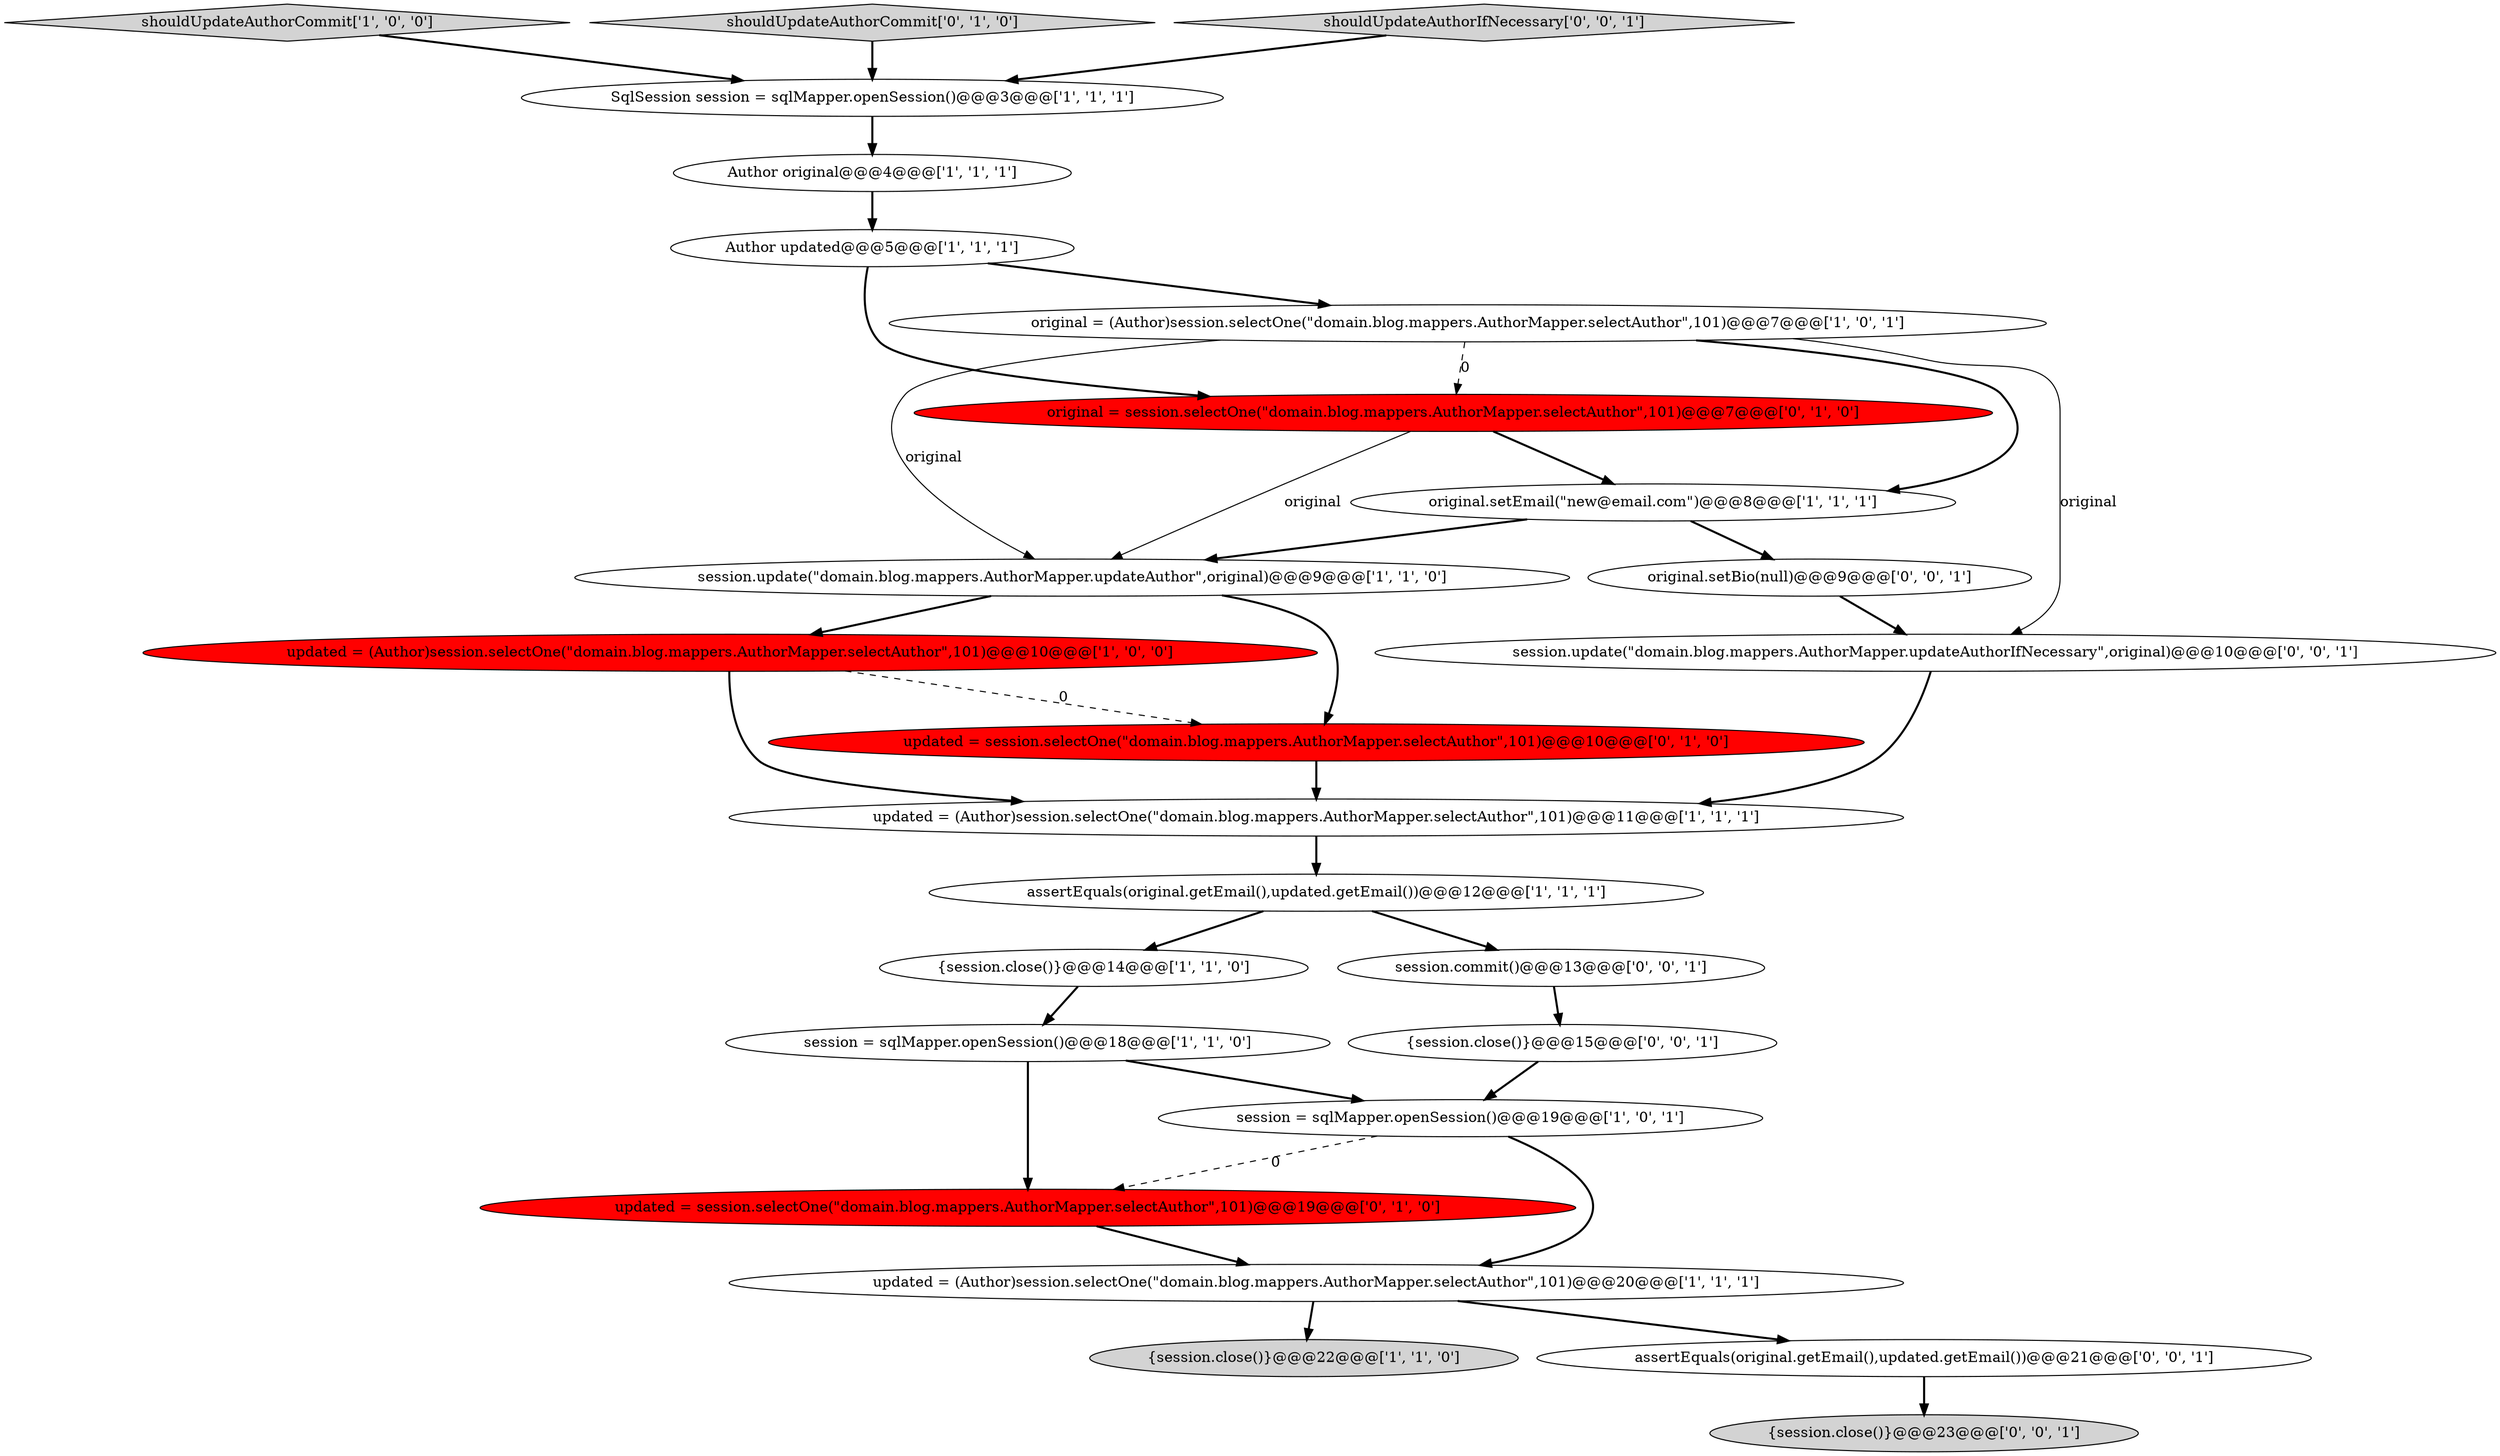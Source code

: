 digraph {
8 [style = filled, label = "original = (Author)session.selectOne(\"domain.blog.mappers.AuthorMapper.selectAuthor\",101)@@@7@@@['1', '0', '1']", fillcolor = white, shape = ellipse image = "AAA0AAABBB1BBB"];
24 [style = filled, label = "session.update(\"domain.blog.mappers.AuthorMapper.updateAuthorIfNecessary\",original)@@@10@@@['0', '0', '1']", fillcolor = white, shape = ellipse image = "AAA0AAABBB3BBB"];
16 [style = filled, label = "original = session.selectOne(\"domain.blog.mappers.AuthorMapper.selectAuthor\",101)@@@7@@@['0', '1', '0']", fillcolor = red, shape = ellipse image = "AAA1AAABBB2BBB"];
2 [style = filled, label = "session.update(\"domain.blog.mappers.AuthorMapper.updateAuthor\",original)@@@9@@@['1', '1', '0']", fillcolor = white, shape = ellipse image = "AAA0AAABBB1BBB"];
3 [style = filled, label = "updated = (Author)session.selectOne(\"domain.blog.mappers.AuthorMapper.selectAuthor\",101)@@@11@@@['1', '1', '1']", fillcolor = white, shape = ellipse image = "AAA0AAABBB1BBB"];
4 [style = filled, label = "assertEquals(original.getEmail(),updated.getEmail())@@@12@@@['1', '1', '1']", fillcolor = white, shape = ellipse image = "AAA0AAABBB1BBB"];
17 [style = filled, label = "updated = session.selectOne(\"domain.blog.mappers.AuthorMapper.selectAuthor\",101)@@@10@@@['0', '1', '0']", fillcolor = red, shape = ellipse image = "AAA1AAABBB2BBB"];
10 [style = filled, label = "Author original@@@4@@@['1', '1', '1']", fillcolor = white, shape = ellipse image = "AAA0AAABBB1BBB"];
13 [style = filled, label = "shouldUpdateAuthorCommit['1', '0', '0']", fillcolor = lightgray, shape = diamond image = "AAA0AAABBB1BBB"];
9 [style = filled, label = "{session.close()}@@@14@@@['1', '1', '0']", fillcolor = white, shape = ellipse image = "AAA0AAABBB1BBB"];
19 [style = filled, label = "{session.close()}@@@23@@@['0', '0', '1']", fillcolor = lightgray, shape = ellipse image = "AAA0AAABBB3BBB"];
12 [style = filled, label = "updated = (Author)session.selectOne(\"domain.blog.mappers.AuthorMapper.selectAuthor\",101)@@@10@@@['1', '0', '0']", fillcolor = red, shape = ellipse image = "AAA1AAABBB1BBB"];
14 [style = filled, label = "{session.close()}@@@22@@@['1', '1', '0']", fillcolor = lightgray, shape = ellipse image = "AAA0AAABBB1BBB"];
18 [style = filled, label = "updated = session.selectOne(\"domain.blog.mappers.AuthorMapper.selectAuthor\",101)@@@19@@@['0', '1', '0']", fillcolor = red, shape = ellipse image = "AAA1AAABBB2BBB"];
6 [style = filled, label = "Author updated@@@5@@@['1', '1', '1']", fillcolor = white, shape = ellipse image = "AAA0AAABBB1BBB"];
5 [style = filled, label = "SqlSession session = sqlMapper.openSession()@@@3@@@['1', '1', '1']", fillcolor = white, shape = ellipse image = "AAA0AAABBB1BBB"];
7 [style = filled, label = "session = sqlMapper.openSession()@@@19@@@['1', '0', '1']", fillcolor = white, shape = ellipse image = "AAA0AAABBB1BBB"];
1 [style = filled, label = "session = sqlMapper.openSession()@@@18@@@['1', '1', '0']", fillcolor = white, shape = ellipse image = "AAA0AAABBB1BBB"];
15 [style = filled, label = "shouldUpdateAuthorCommit['0', '1', '0']", fillcolor = lightgray, shape = diamond image = "AAA0AAABBB2BBB"];
11 [style = filled, label = "updated = (Author)session.selectOne(\"domain.blog.mappers.AuthorMapper.selectAuthor\",101)@@@20@@@['1', '1', '1']", fillcolor = white, shape = ellipse image = "AAA0AAABBB1BBB"];
23 [style = filled, label = "{session.close()}@@@15@@@['0', '0', '1']", fillcolor = white, shape = ellipse image = "AAA0AAABBB3BBB"];
0 [style = filled, label = "original.setEmail(\"new@email.com\")@@@8@@@['1', '1', '1']", fillcolor = white, shape = ellipse image = "AAA0AAABBB1BBB"];
25 [style = filled, label = "shouldUpdateAuthorIfNecessary['0', '0', '1']", fillcolor = lightgray, shape = diamond image = "AAA0AAABBB3BBB"];
22 [style = filled, label = "session.commit()@@@13@@@['0', '0', '1']", fillcolor = white, shape = ellipse image = "AAA0AAABBB3BBB"];
20 [style = filled, label = "original.setBio(null)@@@9@@@['0', '0', '1']", fillcolor = white, shape = ellipse image = "AAA0AAABBB3BBB"];
21 [style = filled, label = "assertEquals(original.getEmail(),updated.getEmail())@@@21@@@['0', '0', '1']", fillcolor = white, shape = ellipse image = "AAA0AAABBB3BBB"];
2->17 [style = bold, label=""];
4->9 [style = bold, label=""];
5->10 [style = bold, label=""];
16->0 [style = bold, label=""];
8->16 [style = dashed, label="0"];
7->11 [style = bold, label=""];
7->18 [style = dashed, label="0"];
21->19 [style = bold, label=""];
11->14 [style = bold, label=""];
11->21 [style = bold, label=""];
18->11 [style = bold, label=""];
0->2 [style = bold, label=""];
12->17 [style = dashed, label="0"];
8->2 [style = solid, label="original"];
1->18 [style = bold, label=""];
3->4 [style = bold, label=""];
10->6 [style = bold, label=""];
1->7 [style = bold, label=""];
22->23 [style = bold, label=""];
15->5 [style = bold, label=""];
2->12 [style = bold, label=""];
8->0 [style = bold, label=""];
6->16 [style = bold, label=""];
6->8 [style = bold, label=""];
17->3 [style = bold, label=""];
13->5 [style = bold, label=""];
25->5 [style = bold, label=""];
0->20 [style = bold, label=""];
8->24 [style = solid, label="original"];
12->3 [style = bold, label=""];
23->7 [style = bold, label=""];
9->1 [style = bold, label=""];
20->24 [style = bold, label=""];
16->2 [style = solid, label="original"];
24->3 [style = bold, label=""];
4->22 [style = bold, label=""];
}
